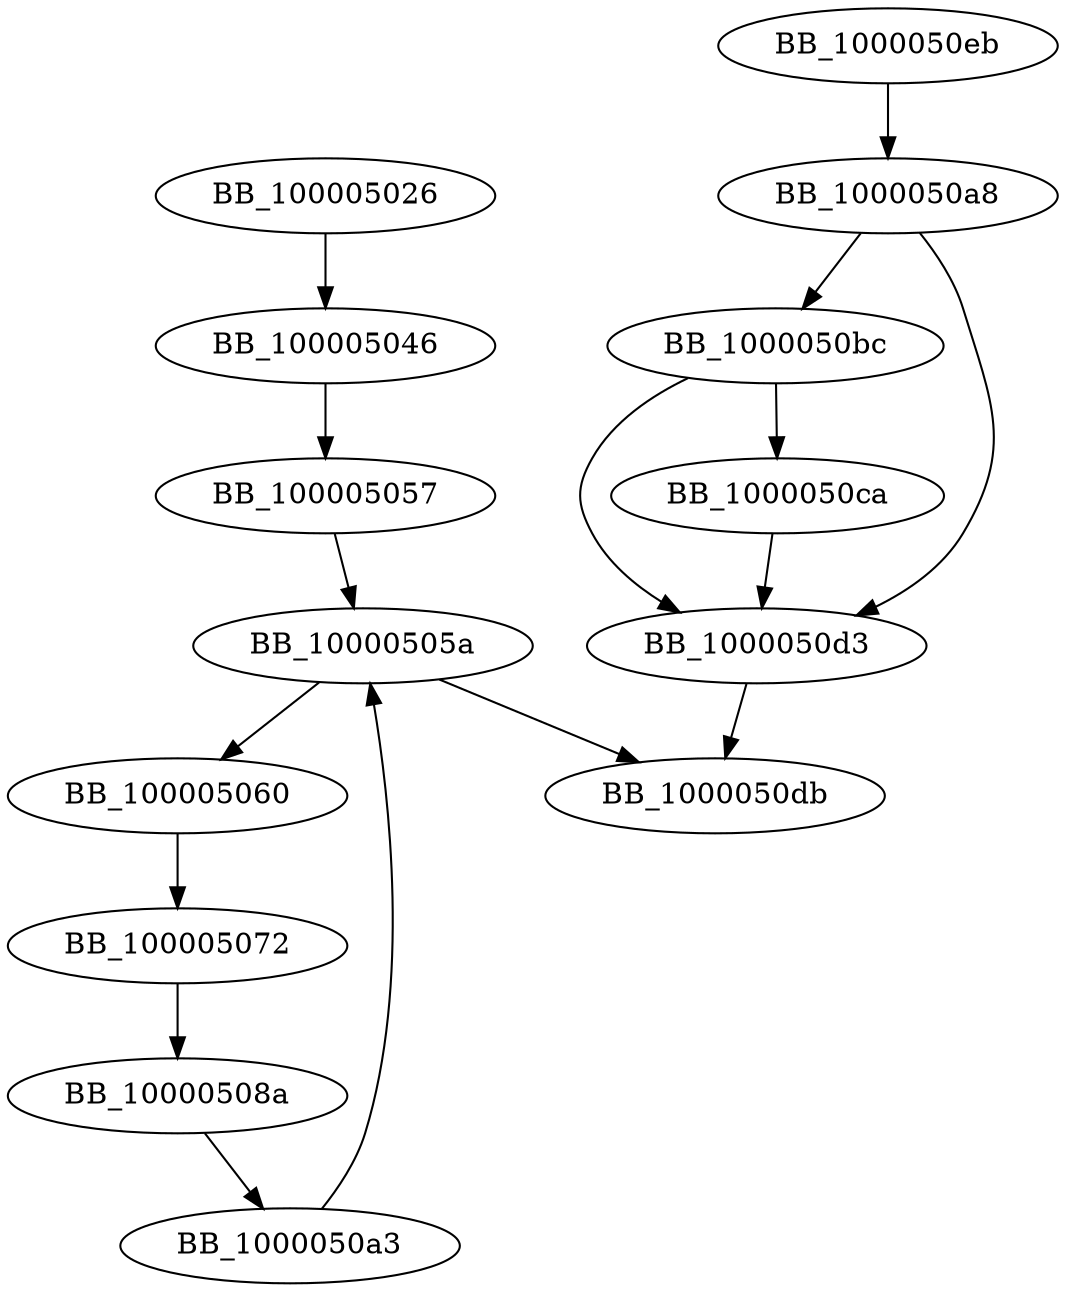 DiGraph __Z6reduceRKSsS0_S0_{
BB_100005026->BB_100005046
BB_100005046->BB_100005057
BB_100005057->BB_10000505a
BB_10000505a->BB_100005060
BB_10000505a->BB_1000050db
BB_100005060->BB_100005072
BB_100005072->BB_10000508a
BB_10000508a->BB_1000050a3
BB_1000050a3->BB_10000505a
BB_1000050a8->BB_1000050bc
BB_1000050a8->BB_1000050d3
BB_1000050bc->BB_1000050ca
BB_1000050bc->BB_1000050d3
BB_1000050ca->BB_1000050d3
BB_1000050d3->BB_1000050db
BB_1000050eb->BB_1000050a8
}
